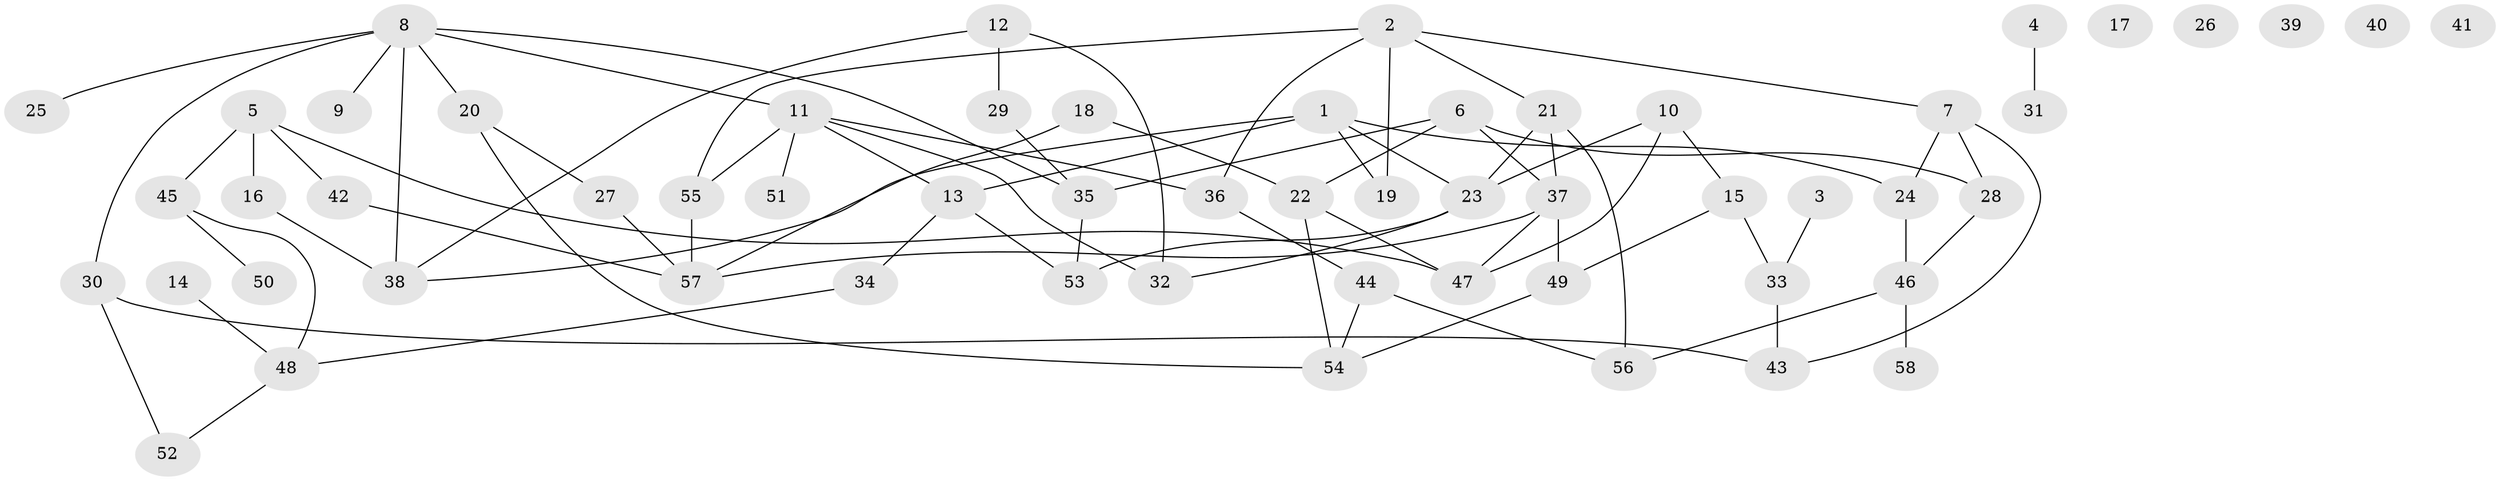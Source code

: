 // Generated by graph-tools (version 1.1) at 2025/25/03/09/25 03:25:15]
// undirected, 58 vertices, 81 edges
graph export_dot {
graph [start="1"]
  node [color=gray90,style=filled];
  1;
  2;
  3;
  4;
  5;
  6;
  7;
  8;
  9;
  10;
  11;
  12;
  13;
  14;
  15;
  16;
  17;
  18;
  19;
  20;
  21;
  22;
  23;
  24;
  25;
  26;
  27;
  28;
  29;
  30;
  31;
  32;
  33;
  34;
  35;
  36;
  37;
  38;
  39;
  40;
  41;
  42;
  43;
  44;
  45;
  46;
  47;
  48;
  49;
  50;
  51;
  52;
  53;
  54;
  55;
  56;
  57;
  58;
  1 -- 13;
  1 -- 19;
  1 -- 23;
  1 -- 24;
  1 -- 38;
  2 -- 7;
  2 -- 19;
  2 -- 21;
  2 -- 36;
  2 -- 55;
  3 -- 33;
  4 -- 31;
  5 -- 16;
  5 -- 42;
  5 -- 45;
  5 -- 47;
  6 -- 22;
  6 -- 28;
  6 -- 35;
  6 -- 37;
  7 -- 24;
  7 -- 28;
  7 -- 43;
  8 -- 9;
  8 -- 11;
  8 -- 20;
  8 -- 25;
  8 -- 30;
  8 -- 35;
  8 -- 38;
  10 -- 15;
  10 -- 23;
  10 -- 47;
  11 -- 13;
  11 -- 32;
  11 -- 36;
  11 -- 51;
  11 -- 55;
  12 -- 29;
  12 -- 32;
  12 -- 38;
  13 -- 34;
  13 -- 53;
  14 -- 48;
  15 -- 33;
  15 -- 49;
  16 -- 38;
  18 -- 22;
  18 -- 57;
  20 -- 27;
  20 -- 54;
  21 -- 23;
  21 -- 37;
  21 -- 56;
  22 -- 47;
  22 -- 54;
  23 -- 32;
  23 -- 53;
  24 -- 46;
  27 -- 57;
  28 -- 46;
  29 -- 35;
  30 -- 43;
  30 -- 52;
  33 -- 43;
  34 -- 48;
  35 -- 53;
  36 -- 44;
  37 -- 47;
  37 -- 49;
  37 -- 57;
  42 -- 57;
  44 -- 54;
  44 -- 56;
  45 -- 48;
  45 -- 50;
  46 -- 56;
  46 -- 58;
  48 -- 52;
  49 -- 54;
  55 -- 57;
}
